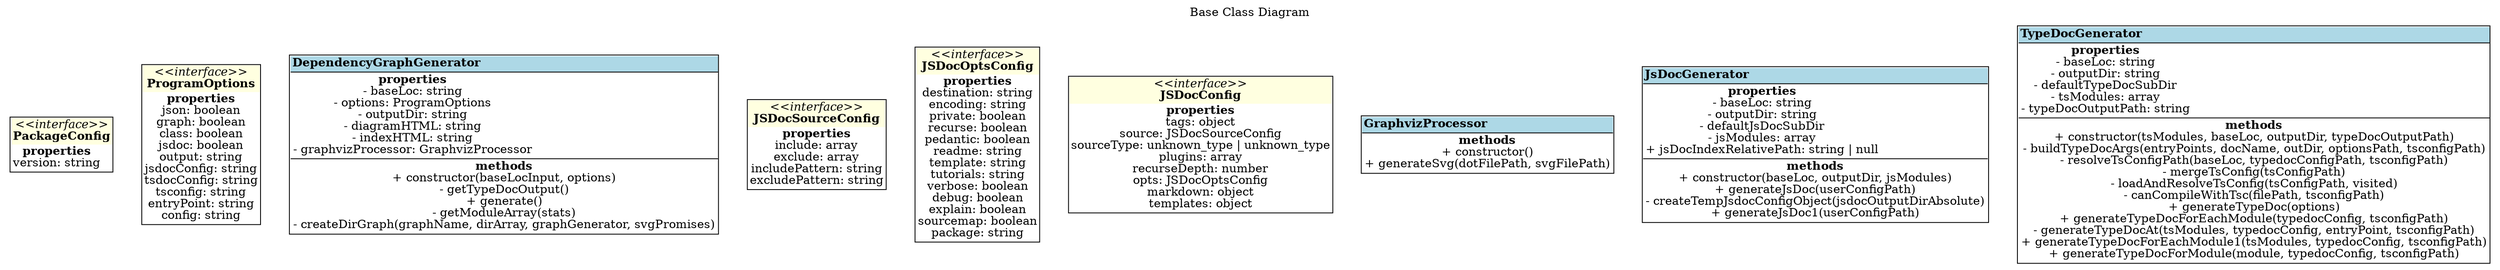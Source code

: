 digraph {label="Base Class Diagram";
labelloc="t";
"PackageConfig" [shape=none, label=<<TABLE cellspacing="0" cellborder="0" align="left">
<TR><TD align="center" bgcolor="lightyellow"><I>&lt;&lt;interface&gt;&gt;</I><BR/><B>PackageConfig</B></TD></TR>
<TR><TD align="left"><B>properties</B><BR/>
version: string<BR/>
</TD></TR>
</TABLE>>];

"ProgramOptions" [shape=none, label=<<TABLE cellspacing="0" cellborder="0" align="left">
<TR><TD align="center" bgcolor="lightyellow"><I>&lt;&lt;interface&gt;&gt;</I><BR/><B>ProgramOptions</B></TD></TR>
<TR><TD align="left"><B>properties</B><BR/>
json: boolean<BR/>
graph: boolean<BR/>
class: boolean<BR/>
jsdoc: boolean<BR/>
output: string<BR/>
jsdocConfig: string<BR/>
tsdocConfig: string<BR/>
tsconfig: string<BR/>
entryPoint: string<BR/>
config: string<BR/>
</TD></TR>
</TABLE>>];

"DependencyGraphGenerator" [shape=none, label=<<TABLE cellspacing="0" cellborder="0" align="left">
<TR><TD align="left" bgcolor="lightblue"><B>DependencyGraphGenerator</B></TD></TR>
<TR><TD BORDER="1" SIDES="T" align="left"><B>properties</B><BR/>
- baseLoc: string<BR/>
- options: ProgramOptions<BR/>
- outputDir: string<BR/>
- diagramHTML: string<BR/>
- indexHTML: string<BR/>
- graphvizProcessor: GraphvizProcessor<BR/>
</TD></TR>
<TR><TD BORDER="1" SIDES="T" align="left"><B>methods</B><BR/>
+ constructor(baseLocInput, options)<BR/>
- getTypeDocOutput()<BR/>
+ generate()<BR/>
- getModuleArray(stats)<BR/>
- createDirGraph(graphName, dirArray, graphGenerator, svgPromises)<BR/>
</TD></TR>
</TABLE>>];

"JSDocSourceConfig" [shape=none, label=<<TABLE cellspacing="0" cellborder="0" align="left">
<TR><TD align="center" bgcolor="lightyellow"><I>&lt;&lt;interface&gt;&gt;</I><BR/><B>JSDocSourceConfig</B></TD></TR>
<TR><TD align="left"><B>properties</B><BR/>
include: array<BR/>
exclude: array<BR/>
includePattern: string<BR/>
excludePattern: string<BR/>
</TD></TR>
</TABLE>>];

"JSDocOptsConfig" [shape=none, label=<<TABLE cellspacing="0" cellborder="0" align="left">
<TR><TD align="center" bgcolor="lightyellow"><I>&lt;&lt;interface&gt;&gt;</I><BR/><B>JSDocOptsConfig</B></TD></TR>
<TR><TD align="left"><B>properties</B><BR/>
destination: string<BR/>
encoding: string<BR/>
private: boolean<BR/>
recurse: boolean<BR/>
pedantic: boolean<BR/>
readme: string<BR/>
template: string<BR/>
tutorials: string<BR/>
verbose: boolean<BR/>
debug: boolean<BR/>
explain: boolean<BR/>
sourcemap: boolean<BR/>
package: string<BR/>
</TD></TR>
</TABLE>>];

"JSDocConfig" [shape=none, label=<<TABLE cellspacing="0" cellborder="0" align="left">
<TR><TD align="center" bgcolor="lightyellow"><I>&lt;&lt;interface&gt;&gt;</I><BR/><B>JSDocConfig</B></TD></TR>
<TR><TD align="left"><B>properties</B><BR/>
tags: object<BR/>
source: JSDocSourceConfig<BR/>
sourceType: unknown_type | unknown_type<BR/>
plugins: array<BR/>
recurseDepth: number<BR/>
opts: JSDocOptsConfig<BR/>
markdown: object<BR/>
templates: object<BR/>
</TD></TR>
</TABLE>>];

"GraphvizProcessor" [shape=none, label=<<TABLE cellspacing="0" cellborder="0" align="left">
<TR><TD align="left" bgcolor="lightblue"><B>GraphvizProcessor</B></TD></TR>
<TR><TD BORDER="1" SIDES="T" align="left"><B>methods</B><BR/>
+ constructor()<BR/>
+ generateSvg(dotFilePath, svgFilePath)<BR/>
</TD></TR>
</TABLE>>];

"JsDocGenerator" [shape=none, label=<<TABLE cellspacing="0" cellborder="0" align="left">
<TR><TD align="left" bgcolor="lightblue"><B>JsDocGenerator</B></TD></TR>
<TR><TD BORDER="1" SIDES="T" align="left"><B>properties</B><BR/>
- baseLoc: string<BR/>
- outputDir: string<BR/>
- defaultJsDocSubDir<BR/>
- jsModules: array<BR/>
+ jsDocIndexRelativePath: string | null<BR/>
</TD></TR>
<TR><TD BORDER="1" SIDES="T" align="left"><B>methods</B><BR/>
+ constructor(baseLoc, outputDir, jsModules)<BR/>
+ generateJsDoc(userConfigPath)<BR/>
- createTempJsdocConfigObject(jsdocOutputDirAbsolute)<BR/>
+ generateJsDoc1(userConfigPath)<BR/>
</TD></TR>
</TABLE>>];

"TypeDocGenerator" [shape=none, label=<<TABLE cellspacing="0" cellborder="0" align="left">
<TR><TD align="left" bgcolor="lightblue"><B>TypeDocGenerator</B></TD></TR>
<TR><TD BORDER="1" SIDES="T" align="left"><B>properties</B><BR/>
- baseLoc: string<BR/>
- outputDir: string<BR/>
- defaultTypeDocSubDir<BR/>
- tsModules: array<BR/>
- typeDocOutputPath: string<BR/>
</TD></TR>
<TR><TD BORDER="1" SIDES="T" align="left"><B>methods</B><BR/>
+ constructor(tsModules, baseLoc, outputDir, typeDocOutputPath)<BR/>
- buildTypeDocArgs(entryPoints, docName, outDir, optionsPath, tsconfigPath)<BR/>
- resolveTsConfigPath(baseLoc, typedocConfigPath, tsconfigPath)<BR/>
- mergeTsConfig(tsConfigPath)<BR/>
- loadAndResolveTsConfig(tsConfigPath, visited)<BR/>
- canCompileWithTsc(filePath, tsconfigPath)<BR/>
+ generateTypeDoc(options)<BR/>
+ generateTypeDocForEachModule(typedocConfig, tsconfigPath)<BR/>
- generateTypeDocAt(tsModules, typedocConfig, entryPoint, tsconfigPath)<BR/>
+ generateTypeDocForEachModule1(tsModules, typedocConfig, tsconfigPath)<BR/>
+ generateTypeDocForModule(module, typedocConfig, tsconfigPath)<BR/>
</TD></TR>
</TABLE>>];

}
